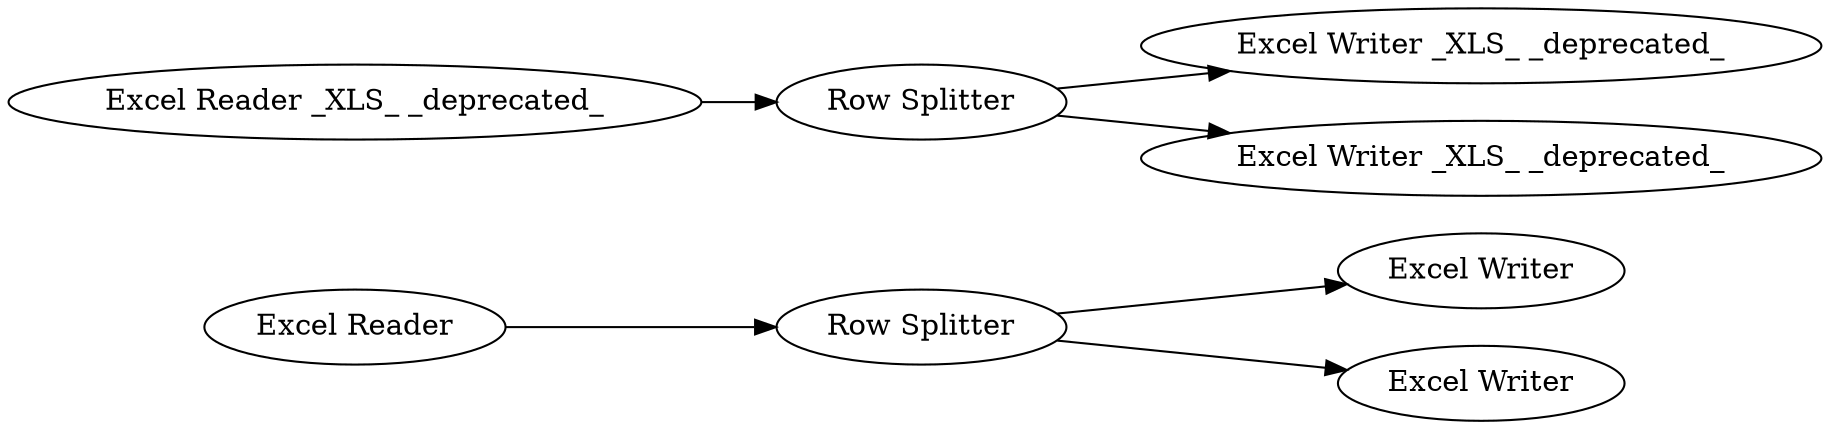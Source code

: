 digraph {
	89 -> 90
	88 -> 91
	89 -> 86
	77 -> 89
	88 -> 84
	3 -> 88
	91 [label="Excel Writer _XLS_ _deprecated_"]
	86 [label="Excel Writer"]
	90 [label="Excel Writer"]
	84 [label="Excel Writer _XLS_ _deprecated_"]
	89 [label="Row Splitter"]
	88 [label="Row Splitter"]
	77 [label="Excel Reader"]
	3 [label="Excel Reader _XLS_ _deprecated_"]
	rankdir=LR
}
